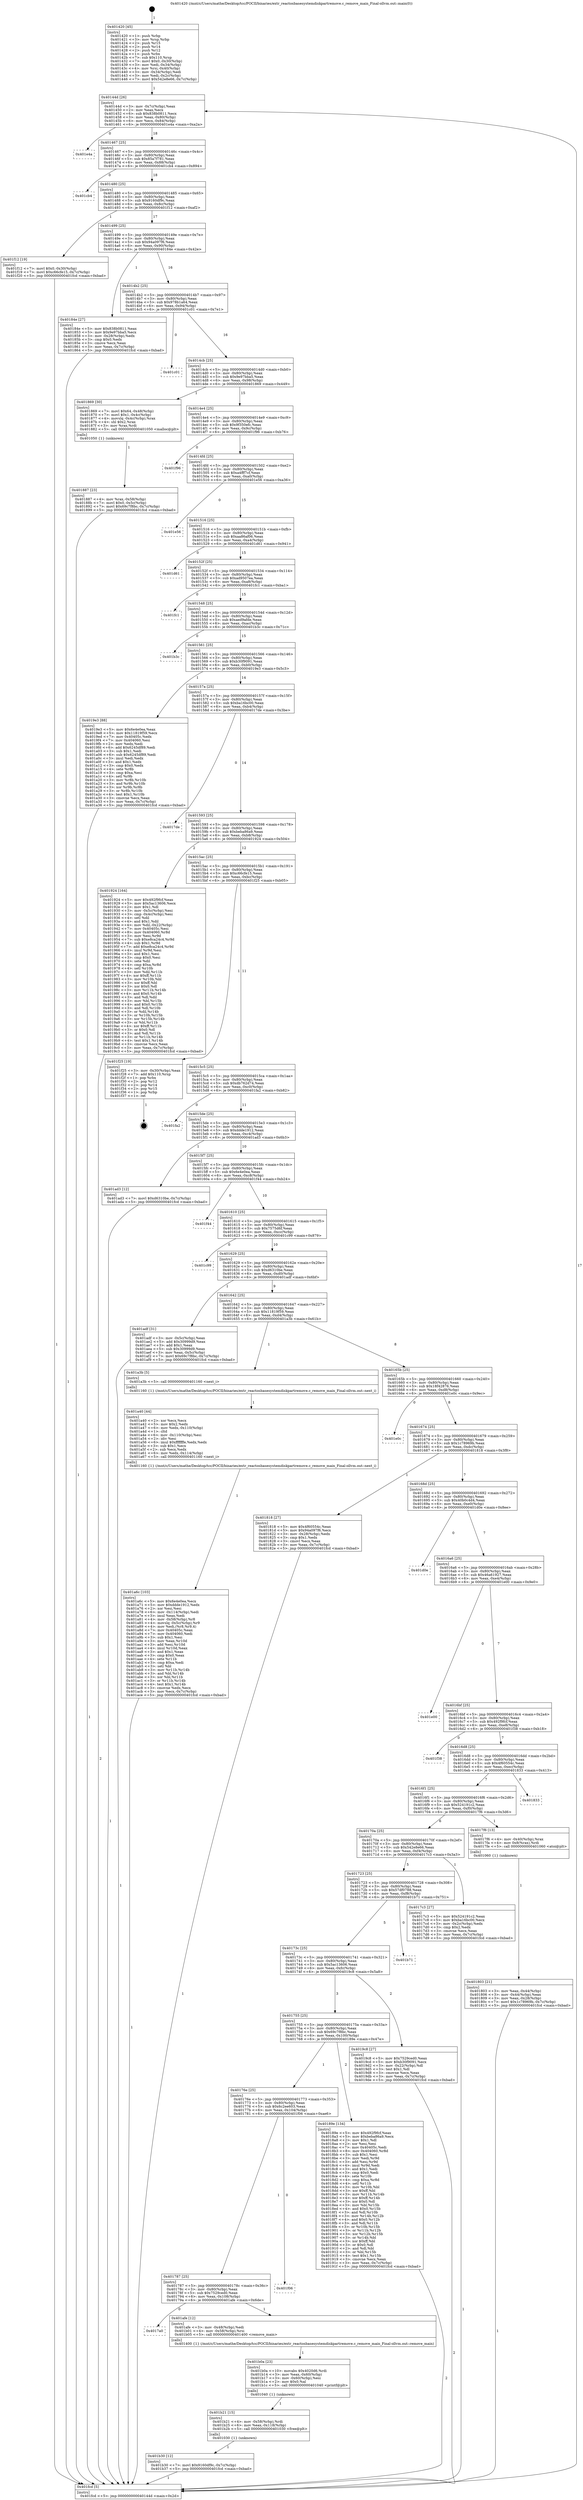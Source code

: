 digraph "0x401420" {
  label = "0x401420 (/mnt/c/Users/mathe/Desktop/tcc/POCII/binaries/extr_reactosbasesystemdiskpartremove.c_remove_main_Final-ollvm.out::main(0))"
  labelloc = "t"
  node[shape=record]

  Entry [label="",width=0.3,height=0.3,shape=circle,fillcolor=black,style=filled]
  "0x40144d" [label="{
     0x40144d [26]\l
     | [instrs]\l
     &nbsp;&nbsp;0x40144d \<+3\>: mov -0x7c(%rbp),%eax\l
     &nbsp;&nbsp;0x401450 \<+2\>: mov %eax,%ecx\l
     &nbsp;&nbsp;0x401452 \<+6\>: sub $0x838b0811,%ecx\l
     &nbsp;&nbsp;0x401458 \<+3\>: mov %eax,-0x80(%rbp)\l
     &nbsp;&nbsp;0x40145b \<+6\>: mov %ecx,-0x84(%rbp)\l
     &nbsp;&nbsp;0x401461 \<+6\>: je 0000000000401e4a \<main+0xa2a\>\l
  }"]
  "0x401e4a" [label="{
     0x401e4a\l
  }", style=dashed]
  "0x401467" [label="{
     0x401467 [25]\l
     | [instrs]\l
     &nbsp;&nbsp;0x401467 \<+5\>: jmp 000000000040146c \<main+0x4c\>\l
     &nbsp;&nbsp;0x40146c \<+3\>: mov -0x80(%rbp),%eax\l
     &nbsp;&nbsp;0x40146f \<+5\>: sub $0x85a7f781,%eax\l
     &nbsp;&nbsp;0x401474 \<+6\>: mov %eax,-0x88(%rbp)\l
     &nbsp;&nbsp;0x40147a \<+6\>: je 0000000000401cb4 \<main+0x894\>\l
  }"]
  Exit [label="",width=0.3,height=0.3,shape=circle,fillcolor=black,style=filled,peripheries=2]
  "0x401cb4" [label="{
     0x401cb4\l
  }", style=dashed]
  "0x401480" [label="{
     0x401480 [25]\l
     | [instrs]\l
     &nbsp;&nbsp;0x401480 \<+5\>: jmp 0000000000401485 \<main+0x65\>\l
     &nbsp;&nbsp;0x401485 \<+3\>: mov -0x80(%rbp),%eax\l
     &nbsp;&nbsp;0x401488 \<+5\>: sub $0x9160df9c,%eax\l
     &nbsp;&nbsp;0x40148d \<+6\>: mov %eax,-0x8c(%rbp)\l
     &nbsp;&nbsp;0x401493 \<+6\>: je 0000000000401f12 \<main+0xaf2\>\l
  }"]
  "0x401b30" [label="{
     0x401b30 [12]\l
     | [instrs]\l
     &nbsp;&nbsp;0x401b30 \<+7\>: movl $0x9160df9c,-0x7c(%rbp)\l
     &nbsp;&nbsp;0x401b37 \<+5\>: jmp 0000000000401fcd \<main+0xbad\>\l
  }"]
  "0x401f12" [label="{
     0x401f12 [19]\l
     | [instrs]\l
     &nbsp;&nbsp;0x401f12 \<+7\>: movl $0x0,-0x30(%rbp)\l
     &nbsp;&nbsp;0x401f19 \<+7\>: movl $0xc66cfe15,-0x7c(%rbp)\l
     &nbsp;&nbsp;0x401f20 \<+5\>: jmp 0000000000401fcd \<main+0xbad\>\l
  }"]
  "0x401499" [label="{
     0x401499 [25]\l
     | [instrs]\l
     &nbsp;&nbsp;0x401499 \<+5\>: jmp 000000000040149e \<main+0x7e\>\l
     &nbsp;&nbsp;0x40149e \<+3\>: mov -0x80(%rbp),%eax\l
     &nbsp;&nbsp;0x4014a1 \<+5\>: sub $0x94a097f6,%eax\l
     &nbsp;&nbsp;0x4014a6 \<+6\>: mov %eax,-0x90(%rbp)\l
     &nbsp;&nbsp;0x4014ac \<+6\>: je 000000000040184e \<main+0x42e\>\l
  }"]
  "0x401b21" [label="{
     0x401b21 [15]\l
     | [instrs]\l
     &nbsp;&nbsp;0x401b21 \<+4\>: mov -0x58(%rbp),%rdi\l
     &nbsp;&nbsp;0x401b25 \<+6\>: mov %eax,-0x118(%rbp)\l
     &nbsp;&nbsp;0x401b2b \<+5\>: call 0000000000401030 \<free@plt\>\l
     | [calls]\l
     &nbsp;&nbsp;0x401030 \{1\} (unknown)\l
  }"]
  "0x40184e" [label="{
     0x40184e [27]\l
     | [instrs]\l
     &nbsp;&nbsp;0x40184e \<+5\>: mov $0x838b0811,%eax\l
     &nbsp;&nbsp;0x401853 \<+5\>: mov $0x9e97bba5,%ecx\l
     &nbsp;&nbsp;0x401858 \<+3\>: mov -0x28(%rbp),%edx\l
     &nbsp;&nbsp;0x40185b \<+3\>: cmp $0x0,%edx\l
     &nbsp;&nbsp;0x40185e \<+3\>: cmove %ecx,%eax\l
     &nbsp;&nbsp;0x401861 \<+3\>: mov %eax,-0x7c(%rbp)\l
     &nbsp;&nbsp;0x401864 \<+5\>: jmp 0000000000401fcd \<main+0xbad\>\l
  }"]
  "0x4014b2" [label="{
     0x4014b2 [25]\l
     | [instrs]\l
     &nbsp;&nbsp;0x4014b2 \<+5\>: jmp 00000000004014b7 \<main+0x97\>\l
     &nbsp;&nbsp;0x4014b7 \<+3\>: mov -0x80(%rbp),%eax\l
     &nbsp;&nbsp;0x4014ba \<+5\>: sub $0x978b1a64,%eax\l
     &nbsp;&nbsp;0x4014bf \<+6\>: mov %eax,-0x94(%rbp)\l
     &nbsp;&nbsp;0x4014c5 \<+6\>: je 0000000000401c01 \<main+0x7e1\>\l
  }"]
  "0x401b0a" [label="{
     0x401b0a [23]\l
     | [instrs]\l
     &nbsp;&nbsp;0x401b0a \<+10\>: movabs $0x4020d6,%rdi\l
     &nbsp;&nbsp;0x401b14 \<+3\>: mov %eax,-0x60(%rbp)\l
     &nbsp;&nbsp;0x401b17 \<+3\>: mov -0x60(%rbp),%esi\l
     &nbsp;&nbsp;0x401b1a \<+2\>: mov $0x0,%al\l
     &nbsp;&nbsp;0x401b1c \<+5\>: call 0000000000401040 \<printf@plt\>\l
     | [calls]\l
     &nbsp;&nbsp;0x401040 \{1\} (unknown)\l
  }"]
  "0x401c01" [label="{
     0x401c01\l
  }", style=dashed]
  "0x4014cb" [label="{
     0x4014cb [25]\l
     | [instrs]\l
     &nbsp;&nbsp;0x4014cb \<+5\>: jmp 00000000004014d0 \<main+0xb0\>\l
     &nbsp;&nbsp;0x4014d0 \<+3\>: mov -0x80(%rbp),%eax\l
     &nbsp;&nbsp;0x4014d3 \<+5\>: sub $0x9e97bba5,%eax\l
     &nbsp;&nbsp;0x4014d8 \<+6\>: mov %eax,-0x98(%rbp)\l
     &nbsp;&nbsp;0x4014de \<+6\>: je 0000000000401869 \<main+0x449\>\l
  }"]
  "0x4017a0" [label="{
     0x4017a0\l
  }", style=dashed]
  "0x401869" [label="{
     0x401869 [30]\l
     | [instrs]\l
     &nbsp;&nbsp;0x401869 \<+7\>: movl $0x64,-0x48(%rbp)\l
     &nbsp;&nbsp;0x401870 \<+7\>: movl $0x1,-0x4c(%rbp)\l
     &nbsp;&nbsp;0x401877 \<+4\>: movslq -0x4c(%rbp),%rax\l
     &nbsp;&nbsp;0x40187b \<+4\>: shl $0x2,%rax\l
     &nbsp;&nbsp;0x40187f \<+3\>: mov %rax,%rdi\l
     &nbsp;&nbsp;0x401882 \<+5\>: call 0000000000401050 \<malloc@plt\>\l
     | [calls]\l
     &nbsp;&nbsp;0x401050 \{1\} (unknown)\l
  }"]
  "0x4014e4" [label="{
     0x4014e4 [25]\l
     | [instrs]\l
     &nbsp;&nbsp;0x4014e4 \<+5\>: jmp 00000000004014e9 \<main+0xc9\>\l
     &nbsp;&nbsp;0x4014e9 \<+3\>: mov -0x80(%rbp),%eax\l
     &nbsp;&nbsp;0x4014ec \<+5\>: sub $0x9f350efc,%eax\l
     &nbsp;&nbsp;0x4014f1 \<+6\>: mov %eax,-0x9c(%rbp)\l
     &nbsp;&nbsp;0x4014f7 \<+6\>: je 0000000000401f96 \<main+0xb76\>\l
  }"]
  "0x401afe" [label="{
     0x401afe [12]\l
     | [instrs]\l
     &nbsp;&nbsp;0x401afe \<+3\>: mov -0x48(%rbp),%edi\l
     &nbsp;&nbsp;0x401b01 \<+4\>: mov -0x58(%rbp),%rsi\l
     &nbsp;&nbsp;0x401b05 \<+5\>: call 0000000000401400 \<remove_main\>\l
     | [calls]\l
     &nbsp;&nbsp;0x401400 \{1\} (/mnt/c/Users/mathe/Desktop/tcc/POCII/binaries/extr_reactosbasesystemdiskpartremove.c_remove_main_Final-ollvm.out::remove_main)\l
  }"]
  "0x401f96" [label="{
     0x401f96\l
  }", style=dashed]
  "0x4014fd" [label="{
     0x4014fd [25]\l
     | [instrs]\l
     &nbsp;&nbsp;0x4014fd \<+5\>: jmp 0000000000401502 \<main+0xe2\>\l
     &nbsp;&nbsp;0x401502 \<+3\>: mov -0x80(%rbp),%eax\l
     &nbsp;&nbsp;0x401505 \<+5\>: sub $0xa4fff7cf,%eax\l
     &nbsp;&nbsp;0x40150a \<+6\>: mov %eax,-0xa0(%rbp)\l
     &nbsp;&nbsp;0x401510 \<+6\>: je 0000000000401e56 \<main+0xa36\>\l
  }"]
  "0x401787" [label="{
     0x401787 [25]\l
     | [instrs]\l
     &nbsp;&nbsp;0x401787 \<+5\>: jmp 000000000040178c \<main+0x36c\>\l
     &nbsp;&nbsp;0x40178c \<+3\>: mov -0x80(%rbp),%eax\l
     &nbsp;&nbsp;0x40178f \<+5\>: sub $0x7529ced0,%eax\l
     &nbsp;&nbsp;0x401794 \<+6\>: mov %eax,-0x108(%rbp)\l
     &nbsp;&nbsp;0x40179a \<+6\>: je 0000000000401afe \<main+0x6de\>\l
  }"]
  "0x401e56" [label="{
     0x401e56\l
  }", style=dashed]
  "0x401516" [label="{
     0x401516 [25]\l
     | [instrs]\l
     &nbsp;&nbsp;0x401516 \<+5\>: jmp 000000000040151b \<main+0xfb\>\l
     &nbsp;&nbsp;0x40151b \<+3\>: mov -0x80(%rbp),%eax\l
     &nbsp;&nbsp;0x40151e \<+5\>: sub $0xaa86af06,%eax\l
     &nbsp;&nbsp;0x401523 \<+6\>: mov %eax,-0xa4(%rbp)\l
     &nbsp;&nbsp;0x401529 \<+6\>: je 0000000000401d61 \<main+0x941\>\l
  }"]
  "0x401f06" [label="{
     0x401f06\l
  }", style=dashed]
  "0x401d61" [label="{
     0x401d61\l
  }", style=dashed]
  "0x40152f" [label="{
     0x40152f [25]\l
     | [instrs]\l
     &nbsp;&nbsp;0x40152f \<+5\>: jmp 0000000000401534 \<main+0x114\>\l
     &nbsp;&nbsp;0x401534 \<+3\>: mov -0x80(%rbp),%eax\l
     &nbsp;&nbsp;0x401537 \<+5\>: sub $0xad9507ea,%eax\l
     &nbsp;&nbsp;0x40153c \<+6\>: mov %eax,-0xa8(%rbp)\l
     &nbsp;&nbsp;0x401542 \<+6\>: je 0000000000401fc1 \<main+0xba1\>\l
  }"]
  "0x401a6c" [label="{
     0x401a6c [103]\l
     | [instrs]\l
     &nbsp;&nbsp;0x401a6c \<+5\>: mov $0x6e4e0ea,%ecx\l
     &nbsp;&nbsp;0x401a71 \<+5\>: mov $0xddde1912,%edx\l
     &nbsp;&nbsp;0x401a76 \<+2\>: xor %esi,%esi\l
     &nbsp;&nbsp;0x401a78 \<+6\>: mov -0x114(%rbp),%edi\l
     &nbsp;&nbsp;0x401a7e \<+3\>: imul %eax,%edi\l
     &nbsp;&nbsp;0x401a81 \<+4\>: mov -0x58(%rbp),%r8\l
     &nbsp;&nbsp;0x401a85 \<+4\>: movslq -0x5c(%rbp),%r9\l
     &nbsp;&nbsp;0x401a89 \<+4\>: mov %edi,(%r8,%r9,4)\l
     &nbsp;&nbsp;0x401a8d \<+7\>: mov 0x40405c,%eax\l
     &nbsp;&nbsp;0x401a94 \<+7\>: mov 0x404060,%edi\l
     &nbsp;&nbsp;0x401a9b \<+3\>: sub $0x1,%esi\l
     &nbsp;&nbsp;0x401a9e \<+3\>: mov %eax,%r10d\l
     &nbsp;&nbsp;0x401aa1 \<+3\>: add %esi,%r10d\l
     &nbsp;&nbsp;0x401aa4 \<+4\>: imul %r10d,%eax\l
     &nbsp;&nbsp;0x401aa8 \<+3\>: and $0x1,%eax\l
     &nbsp;&nbsp;0x401aab \<+3\>: cmp $0x0,%eax\l
     &nbsp;&nbsp;0x401aae \<+4\>: sete %r11b\l
     &nbsp;&nbsp;0x401ab2 \<+3\>: cmp $0xa,%edi\l
     &nbsp;&nbsp;0x401ab5 \<+3\>: setl %bl\l
     &nbsp;&nbsp;0x401ab8 \<+3\>: mov %r11b,%r14b\l
     &nbsp;&nbsp;0x401abb \<+3\>: and %bl,%r14b\l
     &nbsp;&nbsp;0x401abe \<+3\>: xor %bl,%r11b\l
     &nbsp;&nbsp;0x401ac1 \<+3\>: or %r11b,%r14b\l
     &nbsp;&nbsp;0x401ac4 \<+4\>: test $0x1,%r14b\l
     &nbsp;&nbsp;0x401ac8 \<+3\>: cmovne %edx,%ecx\l
     &nbsp;&nbsp;0x401acb \<+3\>: mov %ecx,-0x7c(%rbp)\l
     &nbsp;&nbsp;0x401ace \<+5\>: jmp 0000000000401fcd \<main+0xbad\>\l
  }"]
  "0x401fc1" [label="{
     0x401fc1\l
  }", style=dashed]
  "0x401548" [label="{
     0x401548 [25]\l
     | [instrs]\l
     &nbsp;&nbsp;0x401548 \<+5\>: jmp 000000000040154d \<main+0x12d\>\l
     &nbsp;&nbsp;0x40154d \<+3\>: mov -0x80(%rbp),%eax\l
     &nbsp;&nbsp;0x401550 \<+5\>: sub $0xaed9afde,%eax\l
     &nbsp;&nbsp;0x401555 \<+6\>: mov %eax,-0xac(%rbp)\l
     &nbsp;&nbsp;0x40155b \<+6\>: je 0000000000401b3c \<main+0x71c\>\l
  }"]
  "0x401a40" [label="{
     0x401a40 [44]\l
     | [instrs]\l
     &nbsp;&nbsp;0x401a40 \<+2\>: xor %ecx,%ecx\l
     &nbsp;&nbsp;0x401a42 \<+5\>: mov $0x2,%edx\l
     &nbsp;&nbsp;0x401a47 \<+6\>: mov %edx,-0x110(%rbp)\l
     &nbsp;&nbsp;0x401a4d \<+1\>: cltd\l
     &nbsp;&nbsp;0x401a4e \<+6\>: mov -0x110(%rbp),%esi\l
     &nbsp;&nbsp;0x401a54 \<+2\>: idiv %esi\l
     &nbsp;&nbsp;0x401a56 \<+6\>: imul $0xfffffffe,%edx,%edx\l
     &nbsp;&nbsp;0x401a5c \<+3\>: sub $0x1,%ecx\l
     &nbsp;&nbsp;0x401a5f \<+2\>: sub %ecx,%edx\l
     &nbsp;&nbsp;0x401a61 \<+6\>: mov %edx,-0x114(%rbp)\l
     &nbsp;&nbsp;0x401a67 \<+5\>: call 0000000000401160 \<next_i\>\l
     | [calls]\l
     &nbsp;&nbsp;0x401160 \{1\} (/mnt/c/Users/mathe/Desktop/tcc/POCII/binaries/extr_reactosbasesystemdiskpartremove.c_remove_main_Final-ollvm.out::next_i)\l
  }"]
  "0x401b3c" [label="{
     0x401b3c\l
  }", style=dashed]
  "0x401561" [label="{
     0x401561 [25]\l
     | [instrs]\l
     &nbsp;&nbsp;0x401561 \<+5\>: jmp 0000000000401566 \<main+0x146\>\l
     &nbsp;&nbsp;0x401566 \<+3\>: mov -0x80(%rbp),%eax\l
     &nbsp;&nbsp;0x401569 \<+5\>: sub $0xb30f9091,%eax\l
     &nbsp;&nbsp;0x40156e \<+6\>: mov %eax,-0xb0(%rbp)\l
     &nbsp;&nbsp;0x401574 \<+6\>: je 00000000004019e3 \<main+0x5c3\>\l
  }"]
  "0x40176e" [label="{
     0x40176e [25]\l
     | [instrs]\l
     &nbsp;&nbsp;0x40176e \<+5\>: jmp 0000000000401773 \<main+0x353\>\l
     &nbsp;&nbsp;0x401773 \<+3\>: mov -0x80(%rbp),%eax\l
     &nbsp;&nbsp;0x401776 \<+5\>: sub $0x6c2ee603,%eax\l
     &nbsp;&nbsp;0x40177b \<+6\>: mov %eax,-0x104(%rbp)\l
     &nbsp;&nbsp;0x401781 \<+6\>: je 0000000000401f06 \<main+0xae6\>\l
  }"]
  "0x4019e3" [label="{
     0x4019e3 [88]\l
     | [instrs]\l
     &nbsp;&nbsp;0x4019e3 \<+5\>: mov $0x6e4e0ea,%eax\l
     &nbsp;&nbsp;0x4019e8 \<+5\>: mov $0x11819f59,%ecx\l
     &nbsp;&nbsp;0x4019ed \<+7\>: mov 0x40405c,%edx\l
     &nbsp;&nbsp;0x4019f4 \<+7\>: mov 0x404060,%esi\l
     &nbsp;&nbsp;0x4019fb \<+2\>: mov %edx,%edi\l
     &nbsp;&nbsp;0x4019fd \<+6\>: add $0x6245df89,%edi\l
     &nbsp;&nbsp;0x401a03 \<+3\>: sub $0x1,%edi\l
     &nbsp;&nbsp;0x401a06 \<+6\>: sub $0x6245df89,%edi\l
     &nbsp;&nbsp;0x401a0c \<+3\>: imul %edi,%edx\l
     &nbsp;&nbsp;0x401a0f \<+3\>: and $0x1,%edx\l
     &nbsp;&nbsp;0x401a12 \<+3\>: cmp $0x0,%edx\l
     &nbsp;&nbsp;0x401a15 \<+4\>: sete %r8b\l
     &nbsp;&nbsp;0x401a19 \<+3\>: cmp $0xa,%esi\l
     &nbsp;&nbsp;0x401a1c \<+4\>: setl %r9b\l
     &nbsp;&nbsp;0x401a20 \<+3\>: mov %r8b,%r10b\l
     &nbsp;&nbsp;0x401a23 \<+3\>: and %r9b,%r10b\l
     &nbsp;&nbsp;0x401a26 \<+3\>: xor %r9b,%r8b\l
     &nbsp;&nbsp;0x401a29 \<+3\>: or %r8b,%r10b\l
     &nbsp;&nbsp;0x401a2c \<+4\>: test $0x1,%r10b\l
     &nbsp;&nbsp;0x401a30 \<+3\>: cmovne %ecx,%eax\l
     &nbsp;&nbsp;0x401a33 \<+3\>: mov %eax,-0x7c(%rbp)\l
     &nbsp;&nbsp;0x401a36 \<+5\>: jmp 0000000000401fcd \<main+0xbad\>\l
  }"]
  "0x40157a" [label="{
     0x40157a [25]\l
     | [instrs]\l
     &nbsp;&nbsp;0x40157a \<+5\>: jmp 000000000040157f \<main+0x15f\>\l
     &nbsp;&nbsp;0x40157f \<+3\>: mov -0x80(%rbp),%eax\l
     &nbsp;&nbsp;0x401582 \<+5\>: sub $0xba16bc00,%eax\l
     &nbsp;&nbsp;0x401587 \<+6\>: mov %eax,-0xb4(%rbp)\l
     &nbsp;&nbsp;0x40158d \<+6\>: je 00000000004017de \<main+0x3be\>\l
  }"]
  "0x40189e" [label="{
     0x40189e [134]\l
     | [instrs]\l
     &nbsp;&nbsp;0x40189e \<+5\>: mov $0x492f9fcf,%eax\l
     &nbsp;&nbsp;0x4018a3 \<+5\>: mov $0xbeba86a9,%ecx\l
     &nbsp;&nbsp;0x4018a8 \<+2\>: mov $0x1,%dl\l
     &nbsp;&nbsp;0x4018aa \<+2\>: xor %esi,%esi\l
     &nbsp;&nbsp;0x4018ac \<+7\>: mov 0x40405c,%edi\l
     &nbsp;&nbsp;0x4018b3 \<+8\>: mov 0x404060,%r8d\l
     &nbsp;&nbsp;0x4018bb \<+3\>: sub $0x1,%esi\l
     &nbsp;&nbsp;0x4018be \<+3\>: mov %edi,%r9d\l
     &nbsp;&nbsp;0x4018c1 \<+3\>: add %esi,%r9d\l
     &nbsp;&nbsp;0x4018c4 \<+4\>: imul %r9d,%edi\l
     &nbsp;&nbsp;0x4018c8 \<+3\>: and $0x1,%edi\l
     &nbsp;&nbsp;0x4018cb \<+3\>: cmp $0x0,%edi\l
     &nbsp;&nbsp;0x4018ce \<+4\>: sete %r10b\l
     &nbsp;&nbsp;0x4018d2 \<+4\>: cmp $0xa,%r8d\l
     &nbsp;&nbsp;0x4018d6 \<+4\>: setl %r11b\l
     &nbsp;&nbsp;0x4018da \<+3\>: mov %r10b,%bl\l
     &nbsp;&nbsp;0x4018dd \<+3\>: xor $0xff,%bl\l
     &nbsp;&nbsp;0x4018e0 \<+3\>: mov %r11b,%r14b\l
     &nbsp;&nbsp;0x4018e3 \<+4\>: xor $0xff,%r14b\l
     &nbsp;&nbsp;0x4018e7 \<+3\>: xor $0x0,%dl\l
     &nbsp;&nbsp;0x4018ea \<+3\>: mov %bl,%r15b\l
     &nbsp;&nbsp;0x4018ed \<+4\>: and $0x0,%r15b\l
     &nbsp;&nbsp;0x4018f1 \<+3\>: and %dl,%r10b\l
     &nbsp;&nbsp;0x4018f4 \<+3\>: mov %r14b,%r12b\l
     &nbsp;&nbsp;0x4018f7 \<+4\>: and $0x0,%r12b\l
     &nbsp;&nbsp;0x4018fb \<+3\>: and %dl,%r11b\l
     &nbsp;&nbsp;0x4018fe \<+3\>: or %r10b,%r15b\l
     &nbsp;&nbsp;0x401901 \<+3\>: or %r11b,%r12b\l
     &nbsp;&nbsp;0x401904 \<+3\>: xor %r12b,%r15b\l
     &nbsp;&nbsp;0x401907 \<+3\>: or %r14b,%bl\l
     &nbsp;&nbsp;0x40190a \<+3\>: xor $0xff,%bl\l
     &nbsp;&nbsp;0x40190d \<+3\>: or $0x0,%dl\l
     &nbsp;&nbsp;0x401910 \<+2\>: and %dl,%bl\l
     &nbsp;&nbsp;0x401912 \<+3\>: or %bl,%r15b\l
     &nbsp;&nbsp;0x401915 \<+4\>: test $0x1,%r15b\l
     &nbsp;&nbsp;0x401919 \<+3\>: cmovne %ecx,%eax\l
     &nbsp;&nbsp;0x40191c \<+3\>: mov %eax,-0x7c(%rbp)\l
     &nbsp;&nbsp;0x40191f \<+5\>: jmp 0000000000401fcd \<main+0xbad\>\l
  }"]
  "0x4017de" [label="{
     0x4017de\l
  }", style=dashed]
  "0x401593" [label="{
     0x401593 [25]\l
     | [instrs]\l
     &nbsp;&nbsp;0x401593 \<+5\>: jmp 0000000000401598 \<main+0x178\>\l
     &nbsp;&nbsp;0x401598 \<+3\>: mov -0x80(%rbp),%eax\l
     &nbsp;&nbsp;0x40159b \<+5\>: sub $0xbeba86a9,%eax\l
     &nbsp;&nbsp;0x4015a0 \<+6\>: mov %eax,-0xb8(%rbp)\l
     &nbsp;&nbsp;0x4015a6 \<+6\>: je 0000000000401924 \<main+0x504\>\l
  }"]
  "0x401755" [label="{
     0x401755 [25]\l
     | [instrs]\l
     &nbsp;&nbsp;0x401755 \<+5\>: jmp 000000000040175a \<main+0x33a\>\l
     &nbsp;&nbsp;0x40175a \<+3\>: mov -0x80(%rbp),%eax\l
     &nbsp;&nbsp;0x40175d \<+5\>: sub $0x69c7f8bc,%eax\l
     &nbsp;&nbsp;0x401762 \<+6\>: mov %eax,-0x100(%rbp)\l
     &nbsp;&nbsp;0x401768 \<+6\>: je 000000000040189e \<main+0x47e\>\l
  }"]
  "0x401924" [label="{
     0x401924 [164]\l
     | [instrs]\l
     &nbsp;&nbsp;0x401924 \<+5\>: mov $0x492f9fcf,%eax\l
     &nbsp;&nbsp;0x401929 \<+5\>: mov $0x5ac13606,%ecx\l
     &nbsp;&nbsp;0x40192e \<+2\>: mov $0x1,%dl\l
     &nbsp;&nbsp;0x401930 \<+3\>: mov -0x5c(%rbp),%esi\l
     &nbsp;&nbsp;0x401933 \<+3\>: cmp -0x4c(%rbp),%esi\l
     &nbsp;&nbsp;0x401936 \<+4\>: setl %dil\l
     &nbsp;&nbsp;0x40193a \<+4\>: and $0x1,%dil\l
     &nbsp;&nbsp;0x40193e \<+4\>: mov %dil,-0x22(%rbp)\l
     &nbsp;&nbsp;0x401942 \<+7\>: mov 0x40405c,%esi\l
     &nbsp;&nbsp;0x401949 \<+8\>: mov 0x404060,%r8d\l
     &nbsp;&nbsp;0x401951 \<+3\>: mov %esi,%r9d\l
     &nbsp;&nbsp;0x401954 \<+7\>: sub $0xe8ca24c4,%r9d\l
     &nbsp;&nbsp;0x40195b \<+4\>: sub $0x1,%r9d\l
     &nbsp;&nbsp;0x40195f \<+7\>: add $0xe8ca24c4,%r9d\l
     &nbsp;&nbsp;0x401966 \<+4\>: imul %r9d,%esi\l
     &nbsp;&nbsp;0x40196a \<+3\>: and $0x1,%esi\l
     &nbsp;&nbsp;0x40196d \<+3\>: cmp $0x0,%esi\l
     &nbsp;&nbsp;0x401970 \<+4\>: sete %dil\l
     &nbsp;&nbsp;0x401974 \<+4\>: cmp $0xa,%r8d\l
     &nbsp;&nbsp;0x401978 \<+4\>: setl %r10b\l
     &nbsp;&nbsp;0x40197c \<+3\>: mov %dil,%r11b\l
     &nbsp;&nbsp;0x40197f \<+4\>: xor $0xff,%r11b\l
     &nbsp;&nbsp;0x401983 \<+3\>: mov %r10b,%bl\l
     &nbsp;&nbsp;0x401986 \<+3\>: xor $0xff,%bl\l
     &nbsp;&nbsp;0x401989 \<+3\>: xor $0x0,%dl\l
     &nbsp;&nbsp;0x40198c \<+3\>: mov %r11b,%r14b\l
     &nbsp;&nbsp;0x40198f \<+4\>: and $0x0,%r14b\l
     &nbsp;&nbsp;0x401993 \<+3\>: and %dl,%dil\l
     &nbsp;&nbsp;0x401996 \<+3\>: mov %bl,%r15b\l
     &nbsp;&nbsp;0x401999 \<+4\>: and $0x0,%r15b\l
     &nbsp;&nbsp;0x40199d \<+3\>: and %dl,%r10b\l
     &nbsp;&nbsp;0x4019a0 \<+3\>: or %dil,%r14b\l
     &nbsp;&nbsp;0x4019a3 \<+3\>: or %r10b,%r15b\l
     &nbsp;&nbsp;0x4019a6 \<+3\>: xor %r15b,%r14b\l
     &nbsp;&nbsp;0x4019a9 \<+3\>: or %bl,%r11b\l
     &nbsp;&nbsp;0x4019ac \<+4\>: xor $0xff,%r11b\l
     &nbsp;&nbsp;0x4019b0 \<+3\>: or $0x0,%dl\l
     &nbsp;&nbsp;0x4019b3 \<+3\>: and %dl,%r11b\l
     &nbsp;&nbsp;0x4019b6 \<+3\>: or %r11b,%r14b\l
     &nbsp;&nbsp;0x4019b9 \<+4\>: test $0x1,%r14b\l
     &nbsp;&nbsp;0x4019bd \<+3\>: cmovne %ecx,%eax\l
     &nbsp;&nbsp;0x4019c0 \<+3\>: mov %eax,-0x7c(%rbp)\l
     &nbsp;&nbsp;0x4019c3 \<+5\>: jmp 0000000000401fcd \<main+0xbad\>\l
  }"]
  "0x4015ac" [label="{
     0x4015ac [25]\l
     | [instrs]\l
     &nbsp;&nbsp;0x4015ac \<+5\>: jmp 00000000004015b1 \<main+0x191\>\l
     &nbsp;&nbsp;0x4015b1 \<+3\>: mov -0x80(%rbp),%eax\l
     &nbsp;&nbsp;0x4015b4 \<+5\>: sub $0xc66cfe15,%eax\l
     &nbsp;&nbsp;0x4015b9 \<+6\>: mov %eax,-0xbc(%rbp)\l
     &nbsp;&nbsp;0x4015bf \<+6\>: je 0000000000401f25 \<main+0xb05\>\l
  }"]
  "0x4019c8" [label="{
     0x4019c8 [27]\l
     | [instrs]\l
     &nbsp;&nbsp;0x4019c8 \<+5\>: mov $0x7529ced0,%eax\l
     &nbsp;&nbsp;0x4019cd \<+5\>: mov $0xb30f9091,%ecx\l
     &nbsp;&nbsp;0x4019d2 \<+3\>: mov -0x22(%rbp),%dl\l
     &nbsp;&nbsp;0x4019d5 \<+3\>: test $0x1,%dl\l
     &nbsp;&nbsp;0x4019d8 \<+3\>: cmovne %ecx,%eax\l
     &nbsp;&nbsp;0x4019db \<+3\>: mov %eax,-0x7c(%rbp)\l
     &nbsp;&nbsp;0x4019de \<+5\>: jmp 0000000000401fcd \<main+0xbad\>\l
  }"]
  "0x401f25" [label="{
     0x401f25 [19]\l
     | [instrs]\l
     &nbsp;&nbsp;0x401f25 \<+3\>: mov -0x30(%rbp),%eax\l
     &nbsp;&nbsp;0x401f28 \<+7\>: add $0x110,%rsp\l
     &nbsp;&nbsp;0x401f2f \<+1\>: pop %rbx\l
     &nbsp;&nbsp;0x401f30 \<+2\>: pop %r12\l
     &nbsp;&nbsp;0x401f32 \<+2\>: pop %r14\l
     &nbsp;&nbsp;0x401f34 \<+2\>: pop %r15\l
     &nbsp;&nbsp;0x401f36 \<+1\>: pop %rbp\l
     &nbsp;&nbsp;0x401f37 \<+1\>: ret\l
  }"]
  "0x4015c5" [label="{
     0x4015c5 [25]\l
     | [instrs]\l
     &nbsp;&nbsp;0x4015c5 \<+5\>: jmp 00000000004015ca \<main+0x1aa\>\l
     &nbsp;&nbsp;0x4015ca \<+3\>: mov -0x80(%rbp),%eax\l
     &nbsp;&nbsp;0x4015cd \<+5\>: sub $0xdb762d74,%eax\l
     &nbsp;&nbsp;0x4015d2 \<+6\>: mov %eax,-0xc0(%rbp)\l
     &nbsp;&nbsp;0x4015d8 \<+6\>: je 0000000000401fa2 \<main+0xb82\>\l
  }"]
  "0x40173c" [label="{
     0x40173c [25]\l
     | [instrs]\l
     &nbsp;&nbsp;0x40173c \<+5\>: jmp 0000000000401741 \<main+0x321\>\l
     &nbsp;&nbsp;0x401741 \<+3\>: mov -0x80(%rbp),%eax\l
     &nbsp;&nbsp;0x401744 \<+5\>: sub $0x5ac13606,%eax\l
     &nbsp;&nbsp;0x401749 \<+6\>: mov %eax,-0xfc(%rbp)\l
     &nbsp;&nbsp;0x40174f \<+6\>: je 00000000004019c8 \<main+0x5a8\>\l
  }"]
  "0x401fa2" [label="{
     0x401fa2\l
  }", style=dashed]
  "0x4015de" [label="{
     0x4015de [25]\l
     | [instrs]\l
     &nbsp;&nbsp;0x4015de \<+5\>: jmp 00000000004015e3 \<main+0x1c3\>\l
     &nbsp;&nbsp;0x4015e3 \<+3\>: mov -0x80(%rbp),%eax\l
     &nbsp;&nbsp;0x4015e6 \<+5\>: sub $0xddde1912,%eax\l
     &nbsp;&nbsp;0x4015eb \<+6\>: mov %eax,-0xc4(%rbp)\l
     &nbsp;&nbsp;0x4015f1 \<+6\>: je 0000000000401ad3 \<main+0x6b3\>\l
  }"]
  "0x401b71" [label="{
     0x401b71\l
  }", style=dashed]
  "0x401ad3" [label="{
     0x401ad3 [12]\l
     | [instrs]\l
     &nbsp;&nbsp;0x401ad3 \<+7\>: movl $0xd6310be,-0x7c(%rbp)\l
     &nbsp;&nbsp;0x401ada \<+5\>: jmp 0000000000401fcd \<main+0xbad\>\l
  }"]
  "0x4015f7" [label="{
     0x4015f7 [25]\l
     | [instrs]\l
     &nbsp;&nbsp;0x4015f7 \<+5\>: jmp 00000000004015fc \<main+0x1dc\>\l
     &nbsp;&nbsp;0x4015fc \<+3\>: mov -0x80(%rbp),%eax\l
     &nbsp;&nbsp;0x4015ff \<+5\>: sub $0x6e4e0ea,%eax\l
     &nbsp;&nbsp;0x401604 \<+6\>: mov %eax,-0xc8(%rbp)\l
     &nbsp;&nbsp;0x40160a \<+6\>: je 0000000000401f44 \<main+0xb24\>\l
  }"]
  "0x401887" [label="{
     0x401887 [23]\l
     | [instrs]\l
     &nbsp;&nbsp;0x401887 \<+4\>: mov %rax,-0x58(%rbp)\l
     &nbsp;&nbsp;0x40188b \<+7\>: movl $0x0,-0x5c(%rbp)\l
     &nbsp;&nbsp;0x401892 \<+7\>: movl $0x69c7f8bc,-0x7c(%rbp)\l
     &nbsp;&nbsp;0x401899 \<+5\>: jmp 0000000000401fcd \<main+0xbad\>\l
  }"]
  "0x401f44" [label="{
     0x401f44\l
  }", style=dashed]
  "0x401610" [label="{
     0x401610 [25]\l
     | [instrs]\l
     &nbsp;&nbsp;0x401610 \<+5\>: jmp 0000000000401615 \<main+0x1f5\>\l
     &nbsp;&nbsp;0x401615 \<+3\>: mov -0x80(%rbp),%eax\l
     &nbsp;&nbsp;0x401618 \<+5\>: sub $0x7575d6f,%eax\l
     &nbsp;&nbsp;0x40161d \<+6\>: mov %eax,-0xcc(%rbp)\l
     &nbsp;&nbsp;0x401623 \<+6\>: je 0000000000401c99 \<main+0x879\>\l
  }"]
  "0x401803" [label="{
     0x401803 [21]\l
     | [instrs]\l
     &nbsp;&nbsp;0x401803 \<+3\>: mov %eax,-0x44(%rbp)\l
     &nbsp;&nbsp;0x401806 \<+3\>: mov -0x44(%rbp),%eax\l
     &nbsp;&nbsp;0x401809 \<+3\>: mov %eax,-0x28(%rbp)\l
     &nbsp;&nbsp;0x40180c \<+7\>: movl $0x1c78969b,-0x7c(%rbp)\l
     &nbsp;&nbsp;0x401813 \<+5\>: jmp 0000000000401fcd \<main+0xbad\>\l
  }"]
  "0x401c99" [label="{
     0x401c99\l
  }", style=dashed]
  "0x401629" [label="{
     0x401629 [25]\l
     | [instrs]\l
     &nbsp;&nbsp;0x401629 \<+5\>: jmp 000000000040162e \<main+0x20e\>\l
     &nbsp;&nbsp;0x40162e \<+3\>: mov -0x80(%rbp),%eax\l
     &nbsp;&nbsp;0x401631 \<+5\>: sub $0xd6310be,%eax\l
     &nbsp;&nbsp;0x401636 \<+6\>: mov %eax,-0xd0(%rbp)\l
     &nbsp;&nbsp;0x40163c \<+6\>: je 0000000000401adf \<main+0x6bf\>\l
  }"]
  "0x401420" [label="{
     0x401420 [45]\l
     | [instrs]\l
     &nbsp;&nbsp;0x401420 \<+1\>: push %rbp\l
     &nbsp;&nbsp;0x401421 \<+3\>: mov %rsp,%rbp\l
     &nbsp;&nbsp;0x401424 \<+2\>: push %r15\l
     &nbsp;&nbsp;0x401426 \<+2\>: push %r14\l
     &nbsp;&nbsp;0x401428 \<+2\>: push %r12\l
     &nbsp;&nbsp;0x40142a \<+1\>: push %rbx\l
     &nbsp;&nbsp;0x40142b \<+7\>: sub $0x110,%rsp\l
     &nbsp;&nbsp;0x401432 \<+7\>: movl $0x0,-0x30(%rbp)\l
     &nbsp;&nbsp;0x401439 \<+3\>: mov %edi,-0x34(%rbp)\l
     &nbsp;&nbsp;0x40143c \<+4\>: mov %rsi,-0x40(%rbp)\l
     &nbsp;&nbsp;0x401440 \<+3\>: mov -0x34(%rbp),%edi\l
     &nbsp;&nbsp;0x401443 \<+3\>: mov %edi,-0x2c(%rbp)\l
     &nbsp;&nbsp;0x401446 \<+7\>: movl $0x542e8e66,-0x7c(%rbp)\l
  }"]
  "0x401adf" [label="{
     0x401adf [31]\l
     | [instrs]\l
     &nbsp;&nbsp;0x401adf \<+3\>: mov -0x5c(%rbp),%eax\l
     &nbsp;&nbsp;0x401ae2 \<+5\>: add $0x30999d9,%eax\l
     &nbsp;&nbsp;0x401ae7 \<+3\>: add $0x1,%eax\l
     &nbsp;&nbsp;0x401aea \<+5\>: sub $0x30999d9,%eax\l
     &nbsp;&nbsp;0x401aef \<+3\>: mov %eax,-0x5c(%rbp)\l
     &nbsp;&nbsp;0x401af2 \<+7\>: movl $0x69c7f8bc,-0x7c(%rbp)\l
     &nbsp;&nbsp;0x401af9 \<+5\>: jmp 0000000000401fcd \<main+0xbad\>\l
  }"]
  "0x401642" [label="{
     0x401642 [25]\l
     | [instrs]\l
     &nbsp;&nbsp;0x401642 \<+5\>: jmp 0000000000401647 \<main+0x227\>\l
     &nbsp;&nbsp;0x401647 \<+3\>: mov -0x80(%rbp),%eax\l
     &nbsp;&nbsp;0x40164a \<+5\>: sub $0x11819f59,%eax\l
     &nbsp;&nbsp;0x40164f \<+6\>: mov %eax,-0xd4(%rbp)\l
     &nbsp;&nbsp;0x401655 \<+6\>: je 0000000000401a3b \<main+0x61b\>\l
  }"]
  "0x401fcd" [label="{
     0x401fcd [5]\l
     | [instrs]\l
     &nbsp;&nbsp;0x401fcd \<+5\>: jmp 000000000040144d \<main+0x2d\>\l
  }"]
  "0x401a3b" [label="{
     0x401a3b [5]\l
     | [instrs]\l
     &nbsp;&nbsp;0x401a3b \<+5\>: call 0000000000401160 \<next_i\>\l
     | [calls]\l
     &nbsp;&nbsp;0x401160 \{1\} (/mnt/c/Users/mathe/Desktop/tcc/POCII/binaries/extr_reactosbasesystemdiskpartremove.c_remove_main_Final-ollvm.out::next_i)\l
  }"]
  "0x40165b" [label="{
     0x40165b [25]\l
     | [instrs]\l
     &nbsp;&nbsp;0x40165b \<+5\>: jmp 0000000000401660 \<main+0x240\>\l
     &nbsp;&nbsp;0x401660 \<+3\>: mov -0x80(%rbp),%eax\l
     &nbsp;&nbsp;0x401663 \<+5\>: sub $0x18f42876,%eax\l
     &nbsp;&nbsp;0x401668 \<+6\>: mov %eax,-0xd8(%rbp)\l
     &nbsp;&nbsp;0x40166e \<+6\>: je 0000000000401e0c \<main+0x9ec\>\l
  }"]
  "0x401723" [label="{
     0x401723 [25]\l
     | [instrs]\l
     &nbsp;&nbsp;0x401723 \<+5\>: jmp 0000000000401728 \<main+0x308\>\l
     &nbsp;&nbsp;0x401728 \<+3\>: mov -0x80(%rbp),%eax\l
     &nbsp;&nbsp;0x40172b \<+5\>: sub $0x57df0788,%eax\l
     &nbsp;&nbsp;0x401730 \<+6\>: mov %eax,-0xf8(%rbp)\l
     &nbsp;&nbsp;0x401736 \<+6\>: je 0000000000401b71 \<main+0x751\>\l
  }"]
  "0x401e0c" [label="{
     0x401e0c\l
  }", style=dashed]
  "0x401674" [label="{
     0x401674 [25]\l
     | [instrs]\l
     &nbsp;&nbsp;0x401674 \<+5\>: jmp 0000000000401679 \<main+0x259\>\l
     &nbsp;&nbsp;0x401679 \<+3\>: mov -0x80(%rbp),%eax\l
     &nbsp;&nbsp;0x40167c \<+5\>: sub $0x1c78969b,%eax\l
     &nbsp;&nbsp;0x401681 \<+6\>: mov %eax,-0xdc(%rbp)\l
     &nbsp;&nbsp;0x401687 \<+6\>: je 0000000000401818 \<main+0x3f8\>\l
  }"]
  "0x4017c3" [label="{
     0x4017c3 [27]\l
     | [instrs]\l
     &nbsp;&nbsp;0x4017c3 \<+5\>: mov $0x524191c2,%eax\l
     &nbsp;&nbsp;0x4017c8 \<+5\>: mov $0xba16bc00,%ecx\l
     &nbsp;&nbsp;0x4017cd \<+3\>: mov -0x2c(%rbp),%edx\l
     &nbsp;&nbsp;0x4017d0 \<+3\>: cmp $0x2,%edx\l
     &nbsp;&nbsp;0x4017d3 \<+3\>: cmovne %ecx,%eax\l
     &nbsp;&nbsp;0x4017d6 \<+3\>: mov %eax,-0x7c(%rbp)\l
     &nbsp;&nbsp;0x4017d9 \<+5\>: jmp 0000000000401fcd \<main+0xbad\>\l
  }"]
  "0x401818" [label="{
     0x401818 [27]\l
     | [instrs]\l
     &nbsp;&nbsp;0x401818 \<+5\>: mov $0x4f60554c,%eax\l
     &nbsp;&nbsp;0x40181d \<+5\>: mov $0x94a097f6,%ecx\l
     &nbsp;&nbsp;0x401822 \<+3\>: mov -0x28(%rbp),%edx\l
     &nbsp;&nbsp;0x401825 \<+3\>: cmp $0x1,%edx\l
     &nbsp;&nbsp;0x401828 \<+3\>: cmovl %ecx,%eax\l
     &nbsp;&nbsp;0x40182b \<+3\>: mov %eax,-0x7c(%rbp)\l
     &nbsp;&nbsp;0x40182e \<+5\>: jmp 0000000000401fcd \<main+0xbad\>\l
  }"]
  "0x40168d" [label="{
     0x40168d [25]\l
     | [instrs]\l
     &nbsp;&nbsp;0x40168d \<+5\>: jmp 0000000000401692 \<main+0x272\>\l
     &nbsp;&nbsp;0x401692 \<+3\>: mov -0x80(%rbp),%eax\l
     &nbsp;&nbsp;0x401695 \<+5\>: sub $0x40b0c4d4,%eax\l
     &nbsp;&nbsp;0x40169a \<+6\>: mov %eax,-0xe0(%rbp)\l
     &nbsp;&nbsp;0x4016a0 \<+6\>: je 0000000000401d0e \<main+0x8ee\>\l
  }"]
  "0x40170a" [label="{
     0x40170a [25]\l
     | [instrs]\l
     &nbsp;&nbsp;0x40170a \<+5\>: jmp 000000000040170f \<main+0x2ef\>\l
     &nbsp;&nbsp;0x40170f \<+3\>: mov -0x80(%rbp),%eax\l
     &nbsp;&nbsp;0x401712 \<+5\>: sub $0x542e8e66,%eax\l
     &nbsp;&nbsp;0x401717 \<+6\>: mov %eax,-0xf4(%rbp)\l
     &nbsp;&nbsp;0x40171d \<+6\>: je 00000000004017c3 \<main+0x3a3\>\l
  }"]
  "0x401d0e" [label="{
     0x401d0e\l
  }", style=dashed]
  "0x4016a6" [label="{
     0x4016a6 [25]\l
     | [instrs]\l
     &nbsp;&nbsp;0x4016a6 \<+5\>: jmp 00000000004016ab \<main+0x28b\>\l
     &nbsp;&nbsp;0x4016ab \<+3\>: mov -0x80(%rbp),%eax\l
     &nbsp;&nbsp;0x4016ae \<+5\>: sub $0x46a61927,%eax\l
     &nbsp;&nbsp;0x4016b3 \<+6\>: mov %eax,-0xe4(%rbp)\l
     &nbsp;&nbsp;0x4016b9 \<+6\>: je 0000000000401e00 \<main+0x9e0\>\l
  }"]
  "0x4017f6" [label="{
     0x4017f6 [13]\l
     | [instrs]\l
     &nbsp;&nbsp;0x4017f6 \<+4\>: mov -0x40(%rbp),%rax\l
     &nbsp;&nbsp;0x4017fa \<+4\>: mov 0x8(%rax),%rdi\l
     &nbsp;&nbsp;0x4017fe \<+5\>: call 0000000000401060 \<atoi@plt\>\l
     | [calls]\l
     &nbsp;&nbsp;0x401060 \{1\} (unknown)\l
  }"]
  "0x401e00" [label="{
     0x401e00\l
  }", style=dashed]
  "0x4016bf" [label="{
     0x4016bf [25]\l
     | [instrs]\l
     &nbsp;&nbsp;0x4016bf \<+5\>: jmp 00000000004016c4 \<main+0x2a4\>\l
     &nbsp;&nbsp;0x4016c4 \<+3\>: mov -0x80(%rbp),%eax\l
     &nbsp;&nbsp;0x4016c7 \<+5\>: sub $0x492f9fcf,%eax\l
     &nbsp;&nbsp;0x4016cc \<+6\>: mov %eax,-0xe8(%rbp)\l
     &nbsp;&nbsp;0x4016d2 \<+6\>: je 0000000000401f38 \<main+0xb18\>\l
  }"]
  "0x4016f1" [label="{
     0x4016f1 [25]\l
     | [instrs]\l
     &nbsp;&nbsp;0x4016f1 \<+5\>: jmp 00000000004016f6 \<main+0x2d6\>\l
     &nbsp;&nbsp;0x4016f6 \<+3\>: mov -0x80(%rbp),%eax\l
     &nbsp;&nbsp;0x4016f9 \<+5\>: sub $0x524191c2,%eax\l
     &nbsp;&nbsp;0x4016fe \<+6\>: mov %eax,-0xf0(%rbp)\l
     &nbsp;&nbsp;0x401704 \<+6\>: je 00000000004017f6 \<main+0x3d6\>\l
  }"]
  "0x401f38" [label="{
     0x401f38\l
  }", style=dashed]
  "0x4016d8" [label="{
     0x4016d8 [25]\l
     | [instrs]\l
     &nbsp;&nbsp;0x4016d8 \<+5\>: jmp 00000000004016dd \<main+0x2bd\>\l
     &nbsp;&nbsp;0x4016dd \<+3\>: mov -0x80(%rbp),%eax\l
     &nbsp;&nbsp;0x4016e0 \<+5\>: sub $0x4f60554c,%eax\l
     &nbsp;&nbsp;0x4016e5 \<+6\>: mov %eax,-0xec(%rbp)\l
     &nbsp;&nbsp;0x4016eb \<+6\>: je 0000000000401833 \<main+0x413\>\l
  }"]
  "0x401833" [label="{
     0x401833\l
  }", style=dashed]
  Entry -> "0x401420" [label=" 1"]
  "0x40144d" -> "0x401e4a" [label=" 0"]
  "0x40144d" -> "0x401467" [label=" 18"]
  "0x401f25" -> Exit [label=" 1"]
  "0x401467" -> "0x401cb4" [label=" 0"]
  "0x401467" -> "0x401480" [label=" 18"]
  "0x401f12" -> "0x401fcd" [label=" 1"]
  "0x401480" -> "0x401f12" [label=" 1"]
  "0x401480" -> "0x401499" [label=" 17"]
  "0x401b30" -> "0x401fcd" [label=" 1"]
  "0x401499" -> "0x40184e" [label=" 1"]
  "0x401499" -> "0x4014b2" [label=" 16"]
  "0x401b21" -> "0x401b30" [label=" 1"]
  "0x4014b2" -> "0x401c01" [label=" 0"]
  "0x4014b2" -> "0x4014cb" [label=" 16"]
  "0x401b0a" -> "0x401b21" [label=" 1"]
  "0x4014cb" -> "0x401869" [label=" 1"]
  "0x4014cb" -> "0x4014e4" [label=" 15"]
  "0x401afe" -> "0x401b0a" [label=" 1"]
  "0x4014e4" -> "0x401f96" [label=" 0"]
  "0x4014e4" -> "0x4014fd" [label=" 15"]
  "0x401787" -> "0x4017a0" [label=" 0"]
  "0x4014fd" -> "0x401e56" [label=" 0"]
  "0x4014fd" -> "0x401516" [label=" 15"]
  "0x401787" -> "0x401afe" [label=" 1"]
  "0x401516" -> "0x401d61" [label=" 0"]
  "0x401516" -> "0x40152f" [label=" 15"]
  "0x40176e" -> "0x401787" [label=" 1"]
  "0x40152f" -> "0x401fc1" [label=" 0"]
  "0x40152f" -> "0x401548" [label=" 15"]
  "0x40176e" -> "0x401f06" [label=" 0"]
  "0x401548" -> "0x401b3c" [label=" 0"]
  "0x401548" -> "0x401561" [label=" 15"]
  "0x401adf" -> "0x401fcd" [label=" 1"]
  "0x401561" -> "0x4019e3" [label=" 1"]
  "0x401561" -> "0x40157a" [label=" 14"]
  "0x401ad3" -> "0x401fcd" [label=" 1"]
  "0x40157a" -> "0x4017de" [label=" 0"]
  "0x40157a" -> "0x401593" [label=" 14"]
  "0x401a6c" -> "0x401fcd" [label=" 1"]
  "0x401593" -> "0x401924" [label=" 2"]
  "0x401593" -> "0x4015ac" [label=" 12"]
  "0x401a3b" -> "0x401a40" [label=" 1"]
  "0x4015ac" -> "0x401f25" [label=" 1"]
  "0x4015ac" -> "0x4015c5" [label=" 11"]
  "0x4019e3" -> "0x401fcd" [label=" 1"]
  "0x4015c5" -> "0x401fa2" [label=" 0"]
  "0x4015c5" -> "0x4015de" [label=" 11"]
  "0x401924" -> "0x401fcd" [label=" 2"]
  "0x4015de" -> "0x401ad3" [label=" 1"]
  "0x4015de" -> "0x4015f7" [label=" 10"]
  "0x40189e" -> "0x401fcd" [label=" 2"]
  "0x4015f7" -> "0x401f44" [label=" 0"]
  "0x4015f7" -> "0x401610" [label=" 10"]
  "0x401755" -> "0x40189e" [label=" 2"]
  "0x401610" -> "0x401c99" [label=" 0"]
  "0x401610" -> "0x401629" [label=" 10"]
  "0x401a40" -> "0x401a6c" [label=" 1"]
  "0x401629" -> "0x401adf" [label=" 1"]
  "0x401629" -> "0x401642" [label=" 9"]
  "0x40173c" -> "0x401755" [label=" 3"]
  "0x401642" -> "0x401a3b" [label=" 1"]
  "0x401642" -> "0x40165b" [label=" 8"]
  "0x40173c" -> "0x4019c8" [label=" 2"]
  "0x40165b" -> "0x401e0c" [label=" 0"]
  "0x40165b" -> "0x401674" [label=" 8"]
  "0x4019c8" -> "0x401fcd" [label=" 2"]
  "0x401674" -> "0x401818" [label=" 1"]
  "0x401674" -> "0x40168d" [label=" 7"]
  "0x401723" -> "0x40173c" [label=" 5"]
  "0x40168d" -> "0x401d0e" [label=" 0"]
  "0x40168d" -> "0x4016a6" [label=" 7"]
  "0x401755" -> "0x40176e" [label=" 1"]
  "0x4016a6" -> "0x401e00" [label=" 0"]
  "0x4016a6" -> "0x4016bf" [label=" 7"]
  "0x401887" -> "0x401fcd" [label=" 1"]
  "0x4016bf" -> "0x401f38" [label=" 0"]
  "0x4016bf" -> "0x4016d8" [label=" 7"]
  "0x40184e" -> "0x401fcd" [label=" 1"]
  "0x4016d8" -> "0x401833" [label=" 0"]
  "0x4016d8" -> "0x4016f1" [label=" 7"]
  "0x401869" -> "0x401887" [label=" 1"]
  "0x4016f1" -> "0x4017f6" [label=" 1"]
  "0x4016f1" -> "0x40170a" [label=" 6"]
  "0x401723" -> "0x401b71" [label=" 0"]
  "0x40170a" -> "0x4017c3" [label=" 1"]
  "0x40170a" -> "0x401723" [label=" 5"]
  "0x4017c3" -> "0x401fcd" [label=" 1"]
  "0x401420" -> "0x40144d" [label=" 1"]
  "0x401fcd" -> "0x40144d" [label=" 17"]
  "0x4017f6" -> "0x401803" [label=" 1"]
  "0x401803" -> "0x401fcd" [label=" 1"]
  "0x401818" -> "0x401fcd" [label=" 1"]
}
